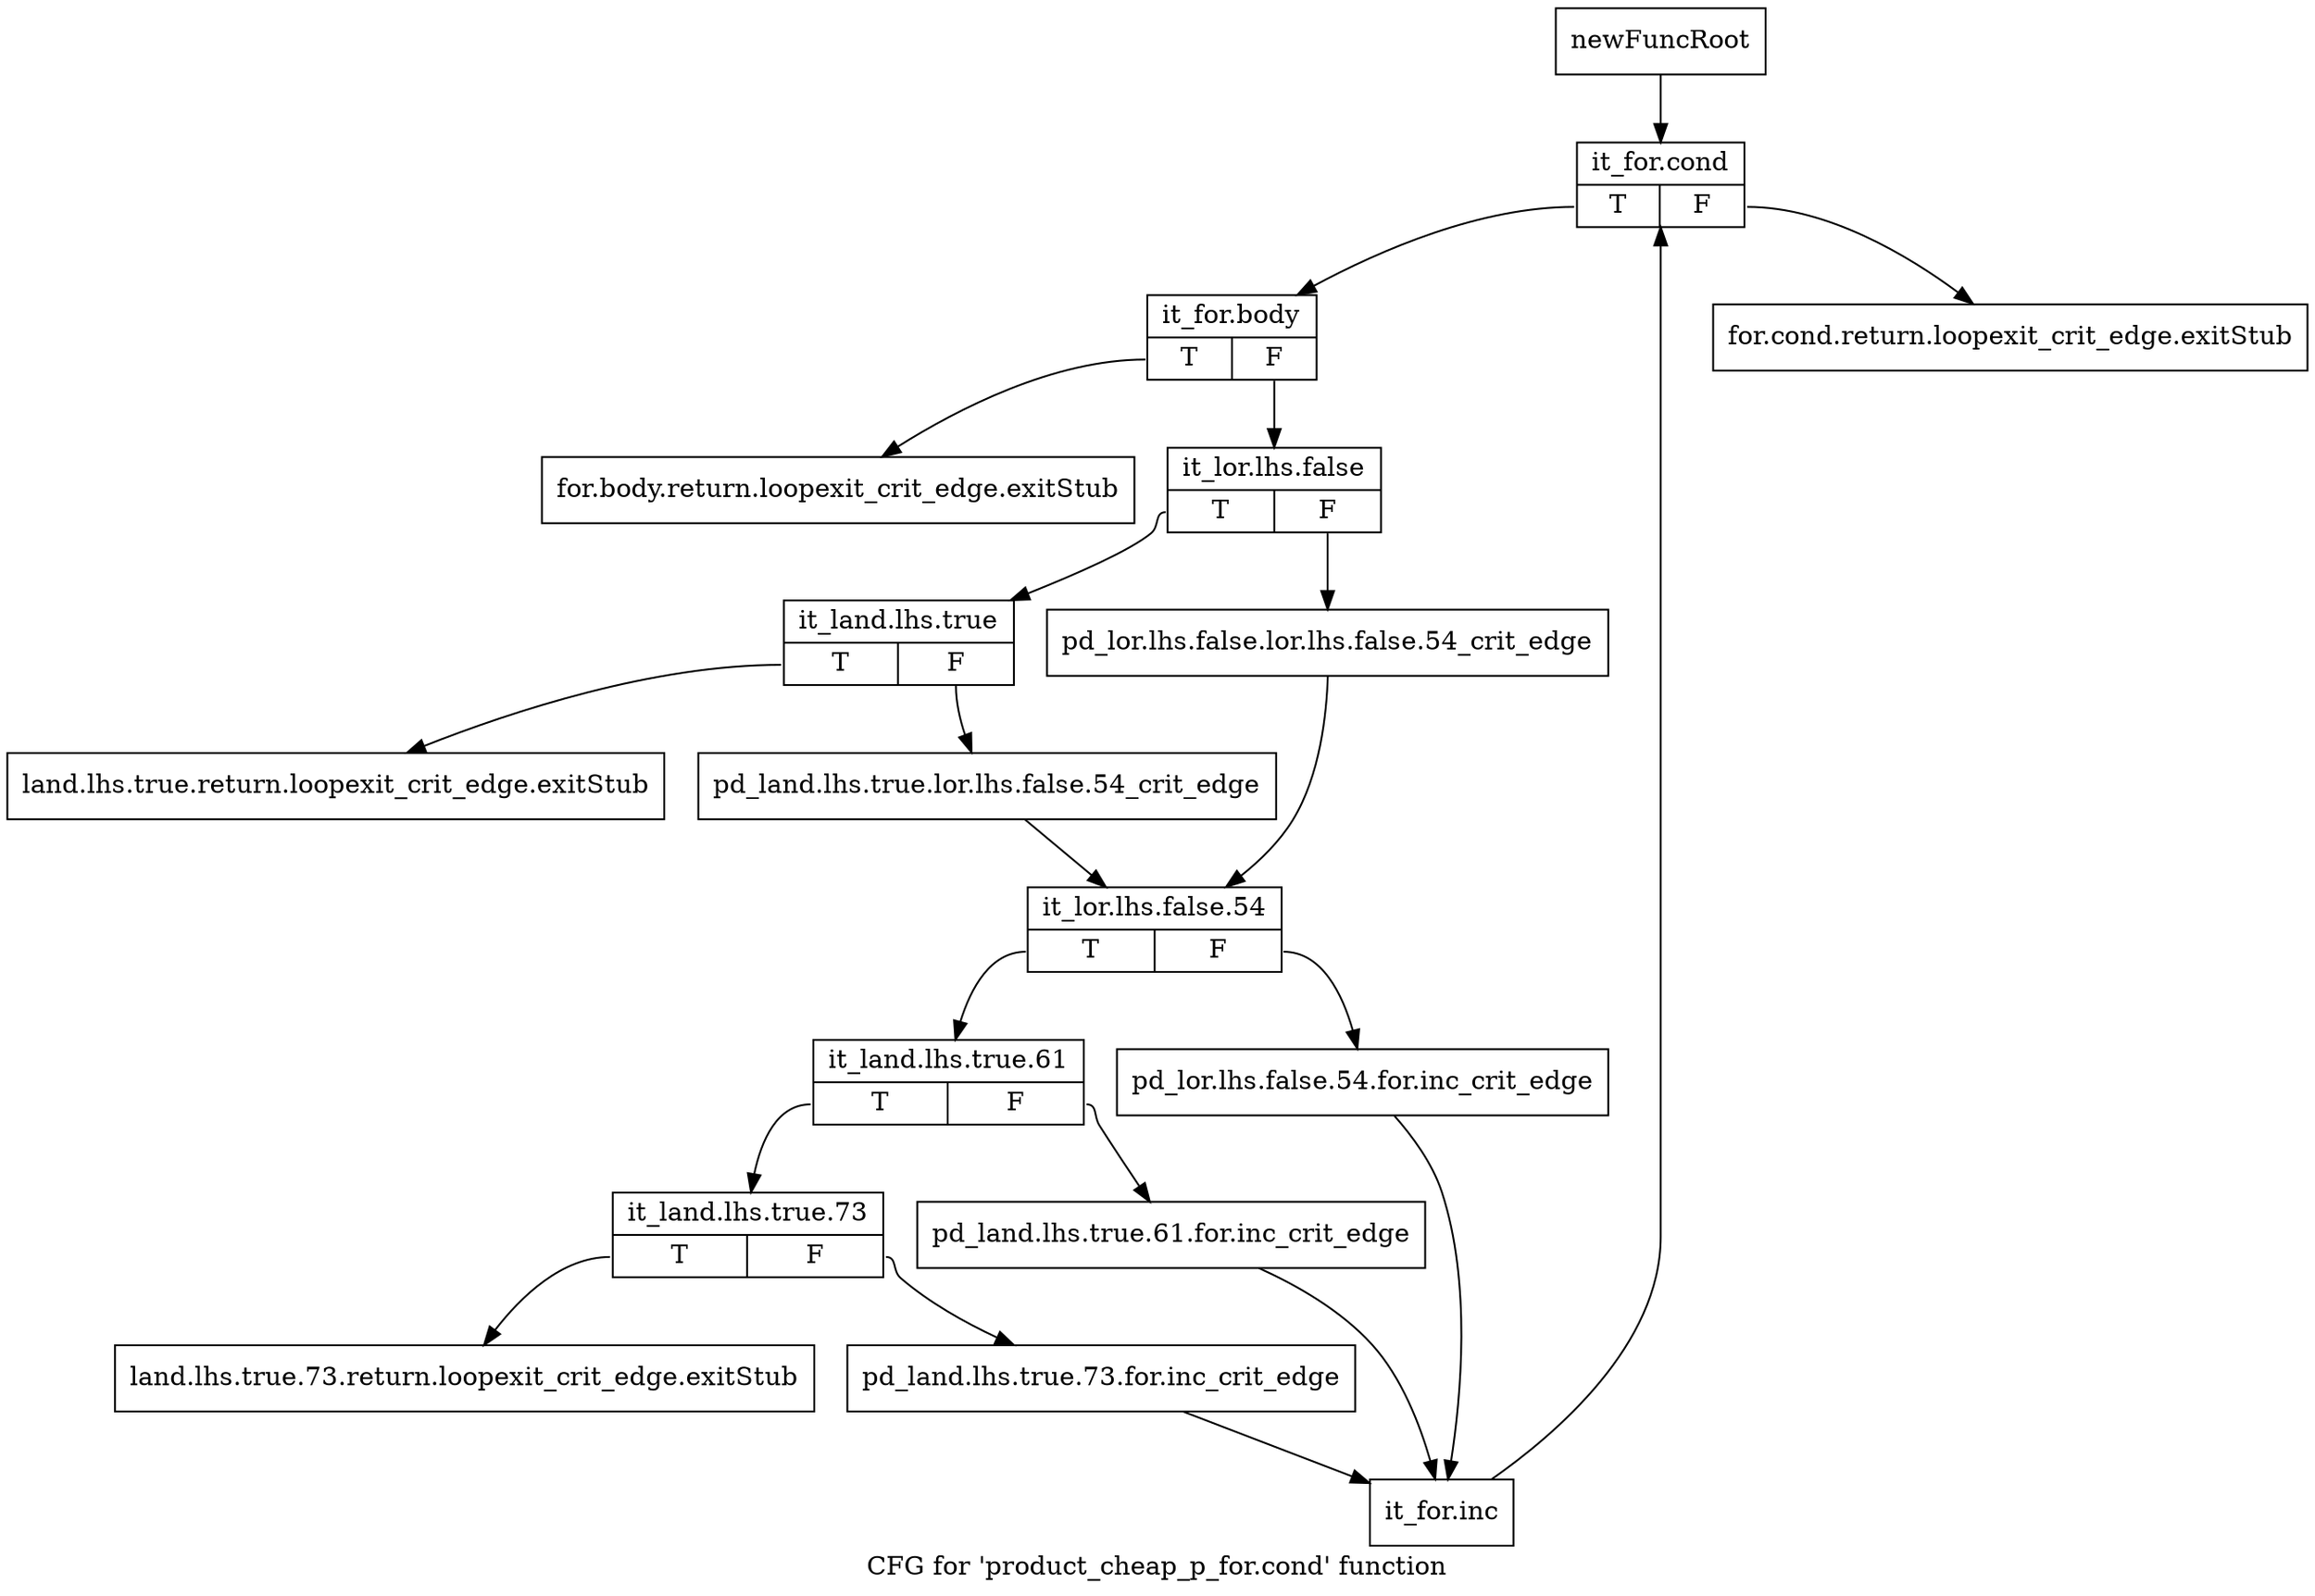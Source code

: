 digraph "CFG for 'product_cheap_p_for.cond' function" {
	label="CFG for 'product_cheap_p_for.cond' function";

	Node0xb664dc0 [shape=record,label="{newFuncRoot}"];
	Node0xb664dc0 -> Node0xb664f50;
	Node0xb664e10 [shape=record,label="{for.cond.return.loopexit_crit_edge.exitStub}"];
	Node0xb664e60 [shape=record,label="{for.body.return.loopexit_crit_edge.exitStub}"];
	Node0xb664eb0 [shape=record,label="{land.lhs.true.return.loopexit_crit_edge.exitStub}"];
	Node0xb664f00 [shape=record,label="{land.lhs.true.73.return.loopexit_crit_edge.exitStub}"];
	Node0xb664f50 [shape=record,label="{it_for.cond|{<s0>T|<s1>F}}"];
	Node0xb664f50:s0 -> Node0xb664fa0;
	Node0xb664f50:s1 -> Node0xb664e10;
	Node0xb664fa0 [shape=record,label="{it_for.body|{<s0>T|<s1>F}}"];
	Node0xb664fa0:s0 -> Node0xb664e60;
	Node0xb664fa0:s1 -> Node0xb664ff0;
	Node0xb664ff0 [shape=record,label="{it_lor.lhs.false|{<s0>T|<s1>F}}"];
	Node0xb664ff0:s0 -> Node0xb665090;
	Node0xb664ff0:s1 -> Node0xb665040;
	Node0xb665040 [shape=record,label="{pd_lor.lhs.false.lor.lhs.false.54_crit_edge}"];
	Node0xb665040 -> Node0xb665130;
	Node0xb665090 [shape=record,label="{it_land.lhs.true|{<s0>T|<s1>F}}"];
	Node0xb665090:s0 -> Node0xb664eb0;
	Node0xb665090:s1 -> Node0xb6650e0;
	Node0xb6650e0 [shape=record,label="{pd_land.lhs.true.lor.lhs.false.54_crit_edge}"];
	Node0xb6650e0 -> Node0xb665130;
	Node0xb665130 [shape=record,label="{it_lor.lhs.false.54|{<s0>T|<s1>F}}"];
	Node0xb665130:s0 -> Node0xb6651d0;
	Node0xb665130:s1 -> Node0xb665180;
	Node0xb665180 [shape=record,label="{pd_lor.lhs.false.54.for.inc_crit_edge}"];
	Node0xb665180 -> Node0xb665310;
	Node0xb6651d0 [shape=record,label="{it_land.lhs.true.61|{<s0>T|<s1>F}}"];
	Node0xb6651d0:s0 -> Node0xb665270;
	Node0xb6651d0:s1 -> Node0xb665220;
	Node0xb665220 [shape=record,label="{pd_land.lhs.true.61.for.inc_crit_edge}"];
	Node0xb665220 -> Node0xb665310;
	Node0xb665270 [shape=record,label="{it_land.lhs.true.73|{<s0>T|<s1>F}}"];
	Node0xb665270:s0 -> Node0xb664f00;
	Node0xb665270:s1 -> Node0xb6652c0;
	Node0xb6652c0 [shape=record,label="{pd_land.lhs.true.73.for.inc_crit_edge}"];
	Node0xb6652c0 -> Node0xb665310;
	Node0xb665310 [shape=record,label="{it_for.inc}"];
	Node0xb665310 -> Node0xb664f50;
}
